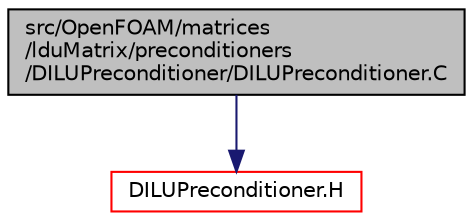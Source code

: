 digraph "src/OpenFOAM/matrices/lduMatrix/preconditioners/DILUPreconditioner/DILUPreconditioner.C"
{
  bgcolor="transparent";
  edge [fontname="Helvetica",fontsize="10",labelfontname="Helvetica",labelfontsize="10"];
  node [fontname="Helvetica",fontsize="10",shape=record];
  Node1 [label="src/OpenFOAM/matrices\l/lduMatrix/preconditioners\l/DILUPreconditioner/DILUPreconditioner.C",height=0.2,width=0.4,color="black", fillcolor="grey75", style="filled", fontcolor="black"];
  Node1 -> Node2 [color="midnightblue",fontsize="10",style="solid",fontname="Helvetica"];
  Node2 [label="DILUPreconditioner.H",height=0.2,width=0.4,color="red",URL="$a08623.html"];
}
